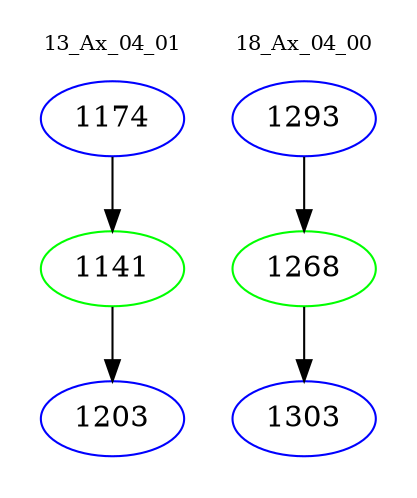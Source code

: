 digraph{
subgraph cluster_0 {
color = white
label = "13_Ax_04_01";
fontsize=10;
T0_1174 [label="1174", color="blue"]
T0_1174 -> T0_1141 [color="black"]
T0_1141 [label="1141", color="green"]
T0_1141 -> T0_1203 [color="black"]
T0_1203 [label="1203", color="blue"]
}
subgraph cluster_1 {
color = white
label = "18_Ax_04_00";
fontsize=10;
T1_1293 [label="1293", color="blue"]
T1_1293 -> T1_1268 [color="black"]
T1_1268 [label="1268", color="green"]
T1_1268 -> T1_1303 [color="black"]
T1_1303 [label="1303", color="blue"]
}
}
